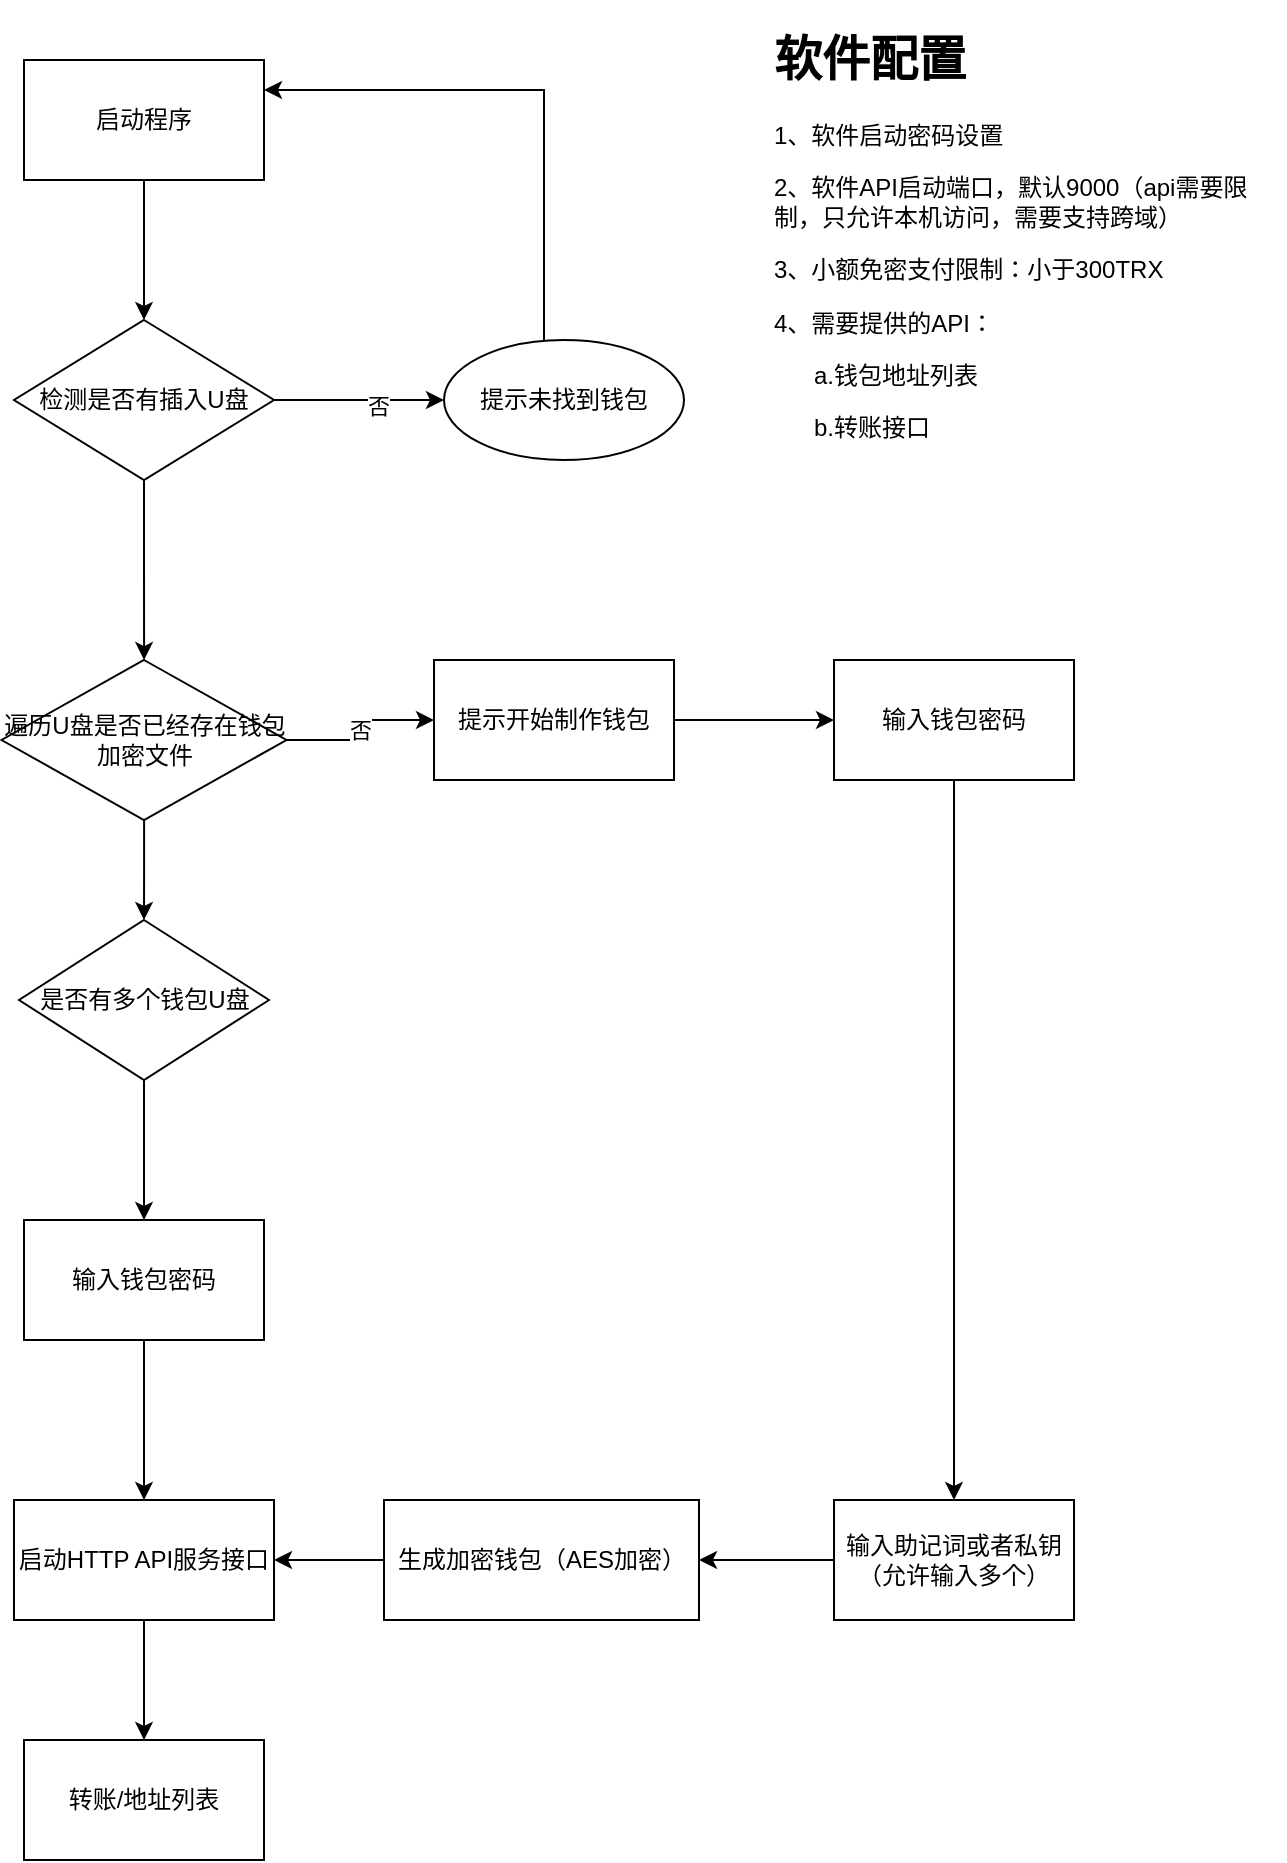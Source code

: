 <mxfile version="18.0.3" type="github">
  <diagram id="fPDhReRPAme99BJQwYK9" name="Page-1">
    <mxGraphModel dx="782" dy="436" grid="1" gridSize="10" guides="1" tooltips="1" connect="1" arrows="1" fold="1" page="1" pageScale="1" pageWidth="827" pageHeight="1169" math="0" shadow="0">
      <root>
        <mxCell id="0" />
        <mxCell id="1" parent="0" />
        <mxCell id="zaFiIXA9nG1pKAVqpKBD-5" value="" style="edgeStyle=orthogonalEdgeStyle;rounded=0;orthogonalLoop=1;jettySize=auto;html=1;" edge="1" parent="1" source="zaFiIXA9nG1pKAVqpKBD-1" target="zaFiIXA9nG1pKAVqpKBD-4">
          <mxGeometry relative="1" as="geometry" />
        </mxCell>
        <mxCell id="zaFiIXA9nG1pKAVqpKBD-1" value="启动程序" style="rounded=0;whiteSpace=wrap;html=1;" vertex="1" parent="1">
          <mxGeometry x="70" y="60" width="120" height="60" as="geometry" />
        </mxCell>
        <mxCell id="zaFiIXA9nG1pKAVqpKBD-7" value="" style="edgeStyle=orthogonalEdgeStyle;rounded=0;orthogonalLoop=1;jettySize=auto;html=1;" edge="1" parent="1" source="zaFiIXA9nG1pKAVqpKBD-4" target="zaFiIXA9nG1pKAVqpKBD-6">
          <mxGeometry relative="1" as="geometry" />
        </mxCell>
        <mxCell id="zaFiIXA9nG1pKAVqpKBD-9" value="否" style="edgeLabel;html=1;align=center;verticalAlign=middle;resizable=0;points=[];" vertex="1" connectable="0" parent="zaFiIXA9nG1pKAVqpKBD-7">
          <mxGeometry x="0.216" y="-3" relative="1" as="geometry">
            <mxPoint as="offset" />
          </mxGeometry>
        </mxCell>
        <mxCell id="zaFiIXA9nG1pKAVqpKBD-11" value="" style="edgeStyle=orthogonalEdgeStyle;rounded=0;orthogonalLoop=1;jettySize=auto;html=1;" edge="1" parent="1" source="zaFiIXA9nG1pKAVqpKBD-4" target="zaFiIXA9nG1pKAVqpKBD-10">
          <mxGeometry relative="1" as="geometry" />
        </mxCell>
        <mxCell id="zaFiIXA9nG1pKAVqpKBD-4" value="&lt;span style=&quot;&quot;&gt;检测是否有插入U盘&lt;/span&gt;" style="rhombus;whiteSpace=wrap;html=1;rounded=0;" vertex="1" parent="1">
          <mxGeometry x="65" y="190" width="130" height="80" as="geometry" />
        </mxCell>
        <mxCell id="zaFiIXA9nG1pKAVqpKBD-8" style="edgeStyle=orthogonalEdgeStyle;rounded=0;orthogonalLoop=1;jettySize=auto;html=1;entryX=1;entryY=0.25;entryDx=0;entryDy=0;" edge="1" parent="1" source="zaFiIXA9nG1pKAVqpKBD-6" target="zaFiIXA9nG1pKAVqpKBD-1">
          <mxGeometry relative="1" as="geometry">
            <Array as="points">
              <mxPoint x="330" y="75" />
            </Array>
          </mxGeometry>
        </mxCell>
        <mxCell id="zaFiIXA9nG1pKAVqpKBD-6" value="提示未找到钱包" style="ellipse;whiteSpace=wrap;html=1;rounded=0;" vertex="1" parent="1">
          <mxGeometry x="280" y="200" width="120" height="60" as="geometry" />
        </mxCell>
        <mxCell id="zaFiIXA9nG1pKAVqpKBD-13" value="否" style="edgeStyle=orthogonalEdgeStyle;rounded=0;orthogonalLoop=1;jettySize=auto;html=1;" edge="1" parent="1" source="zaFiIXA9nG1pKAVqpKBD-10" target="zaFiIXA9nG1pKAVqpKBD-12">
          <mxGeometry relative="1" as="geometry" />
        </mxCell>
        <mxCell id="zaFiIXA9nG1pKAVqpKBD-26" value="" style="edgeStyle=orthogonalEdgeStyle;rounded=0;orthogonalLoop=1;jettySize=auto;html=1;" edge="1" parent="1" source="zaFiIXA9nG1pKAVqpKBD-10" target="zaFiIXA9nG1pKAVqpKBD-25">
          <mxGeometry relative="1" as="geometry" />
        </mxCell>
        <mxCell id="zaFiIXA9nG1pKAVqpKBD-10" value="遍历U盘是否已经存在钱包加密文件" style="rhombus;whiteSpace=wrap;html=1;rounded=0;" vertex="1" parent="1">
          <mxGeometry x="58.75" y="360" width="142.5" height="80" as="geometry" />
        </mxCell>
        <mxCell id="zaFiIXA9nG1pKAVqpKBD-15" value="" style="edgeStyle=orthogonalEdgeStyle;rounded=0;orthogonalLoop=1;jettySize=auto;html=1;" edge="1" parent="1" source="zaFiIXA9nG1pKAVqpKBD-12" target="zaFiIXA9nG1pKAVqpKBD-14">
          <mxGeometry relative="1" as="geometry" />
        </mxCell>
        <mxCell id="zaFiIXA9nG1pKAVqpKBD-12" value="提示开始制作钱包" style="whiteSpace=wrap;html=1;rounded=0;" vertex="1" parent="1">
          <mxGeometry x="275" y="360" width="120" height="60" as="geometry" />
        </mxCell>
        <mxCell id="zaFiIXA9nG1pKAVqpKBD-18" value="" style="edgeStyle=orthogonalEdgeStyle;rounded=0;orthogonalLoop=1;jettySize=auto;html=1;" edge="1" parent="1" source="zaFiIXA9nG1pKAVqpKBD-14" target="zaFiIXA9nG1pKAVqpKBD-17">
          <mxGeometry relative="1" as="geometry" />
        </mxCell>
        <mxCell id="zaFiIXA9nG1pKAVqpKBD-14" value="输入钱包密码" style="whiteSpace=wrap;html=1;rounded=0;" vertex="1" parent="1">
          <mxGeometry x="475" y="360" width="120" height="60" as="geometry" />
        </mxCell>
        <mxCell id="zaFiIXA9nG1pKAVqpKBD-24" value="" style="edgeStyle=orthogonalEdgeStyle;rounded=0;orthogonalLoop=1;jettySize=auto;html=1;" edge="1" parent="1" source="zaFiIXA9nG1pKAVqpKBD-17" target="zaFiIXA9nG1pKAVqpKBD-23">
          <mxGeometry relative="1" as="geometry" />
        </mxCell>
        <mxCell id="zaFiIXA9nG1pKAVqpKBD-17" value="输入助记词或者私钥（允许输入多个）" style="whiteSpace=wrap;html=1;rounded=0;" vertex="1" parent="1">
          <mxGeometry x="475" y="780" width="120" height="60" as="geometry" />
        </mxCell>
        <mxCell id="zaFiIXA9nG1pKAVqpKBD-31" style="edgeStyle=orthogonalEdgeStyle;rounded=0;orthogonalLoop=1;jettySize=auto;html=1;entryX=1;entryY=0.5;entryDx=0;entryDy=0;" edge="1" parent="1" source="zaFiIXA9nG1pKAVqpKBD-23" target="zaFiIXA9nG1pKAVqpKBD-29">
          <mxGeometry relative="1" as="geometry" />
        </mxCell>
        <mxCell id="zaFiIXA9nG1pKAVqpKBD-23" value="生成加密钱包（AES加密）" style="whiteSpace=wrap;html=1;rounded=0;" vertex="1" parent="1">
          <mxGeometry x="250" y="780" width="157.5" height="60" as="geometry" />
        </mxCell>
        <mxCell id="zaFiIXA9nG1pKAVqpKBD-28" value="" style="edgeStyle=orthogonalEdgeStyle;rounded=0;orthogonalLoop=1;jettySize=auto;html=1;" edge="1" parent="1" source="zaFiIXA9nG1pKAVqpKBD-25" target="zaFiIXA9nG1pKAVqpKBD-27">
          <mxGeometry relative="1" as="geometry" />
        </mxCell>
        <mxCell id="zaFiIXA9nG1pKAVqpKBD-25" value="是否有多个钱包U盘" style="rhombus;whiteSpace=wrap;html=1;rounded=0;" vertex="1" parent="1">
          <mxGeometry x="67.5" y="490" width="125" height="80" as="geometry" />
        </mxCell>
        <mxCell id="zaFiIXA9nG1pKAVqpKBD-30" value="" style="edgeStyle=orthogonalEdgeStyle;rounded=0;orthogonalLoop=1;jettySize=auto;html=1;" edge="1" parent="1" source="zaFiIXA9nG1pKAVqpKBD-27" target="zaFiIXA9nG1pKAVqpKBD-29">
          <mxGeometry relative="1" as="geometry" />
        </mxCell>
        <mxCell id="zaFiIXA9nG1pKAVqpKBD-27" value="输入钱包密码" style="whiteSpace=wrap;html=1;rounded=0;" vertex="1" parent="1">
          <mxGeometry x="70" y="640" width="120" height="60" as="geometry" />
        </mxCell>
        <mxCell id="zaFiIXA9nG1pKAVqpKBD-33" style="edgeStyle=orthogonalEdgeStyle;rounded=0;orthogonalLoop=1;jettySize=auto;html=1;entryX=0.5;entryY=0;entryDx=0;entryDy=0;" edge="1" parent="1" source="zaFiIXA9nG1pKAVqpKBD-29" target="zaFiIXA9nG1pKAVqpKBD-32">
          <mxGeometry relative="1" as="geometry" />
        </mxCell>
        <mxCell id="zaFiIXA9nG1pKAVqpKBD-29" value="启动HTTP API服务接口" style="whiteSpace=wrap;html=1;rounded=0;" vertex="1" parent="1">
          <mxGeometry x="65" y="780" width="130" height="60" as="geometry" />
        </mxCell>
        <mxCell id="zaFiIXA9nG1pKAVqpKBD-32" value="转账/地址列表" style="rounded=0;whiteSpace=wrap;html=1;" vertex="1" parent="1">
          <mxGeometry x="70" y="900" width="120" height="60" as="geometry" />
        </mxCell>
        <mxCell id="zaFiIXA9nG1pKAVqpKBD-34" value="&lt;h1&gt;软件配置&lt;/h1&gt;&lt;p&gt;1、软件启动密码设置&lt;/p&gt;&lt;p&gt;2、软件API启动端口，默认9000（api需要限制，只允许本机访问，需要支持跨域）&lt;/p&gt;&lt;p&gt;3、小额免密支付限制：小于300TRX&lt;/p&gt;&lt;p&gt;4、需要提供的API：&lt;/p&gt;&lt;p&gt;&amp;nbsp; &amp;nbsp; &amp;nbsp; a.钱包地址列表&lt;/p&gt;&lt;p&gt;&amp;nbsp; &amp;nbsp; &amp;nbsp; b.转账接口&lt;/p&gt;&lt;p&gt;&lt;br&gt;&lt;/p&gt;" style="text;html=1;strokeColor=none;fillColor=none;spacing=5;spacingTop=-20;whiteSpace=wrap;overflow=hidden;rounded=0;" vertex="1" parent="1">
          <mxGeometry x="440" y="40" width="260" height="220" as="geometry" />
        </mxCell>
      </root>
    </mxGraphModel>
  </diagram>
</mxfile>
